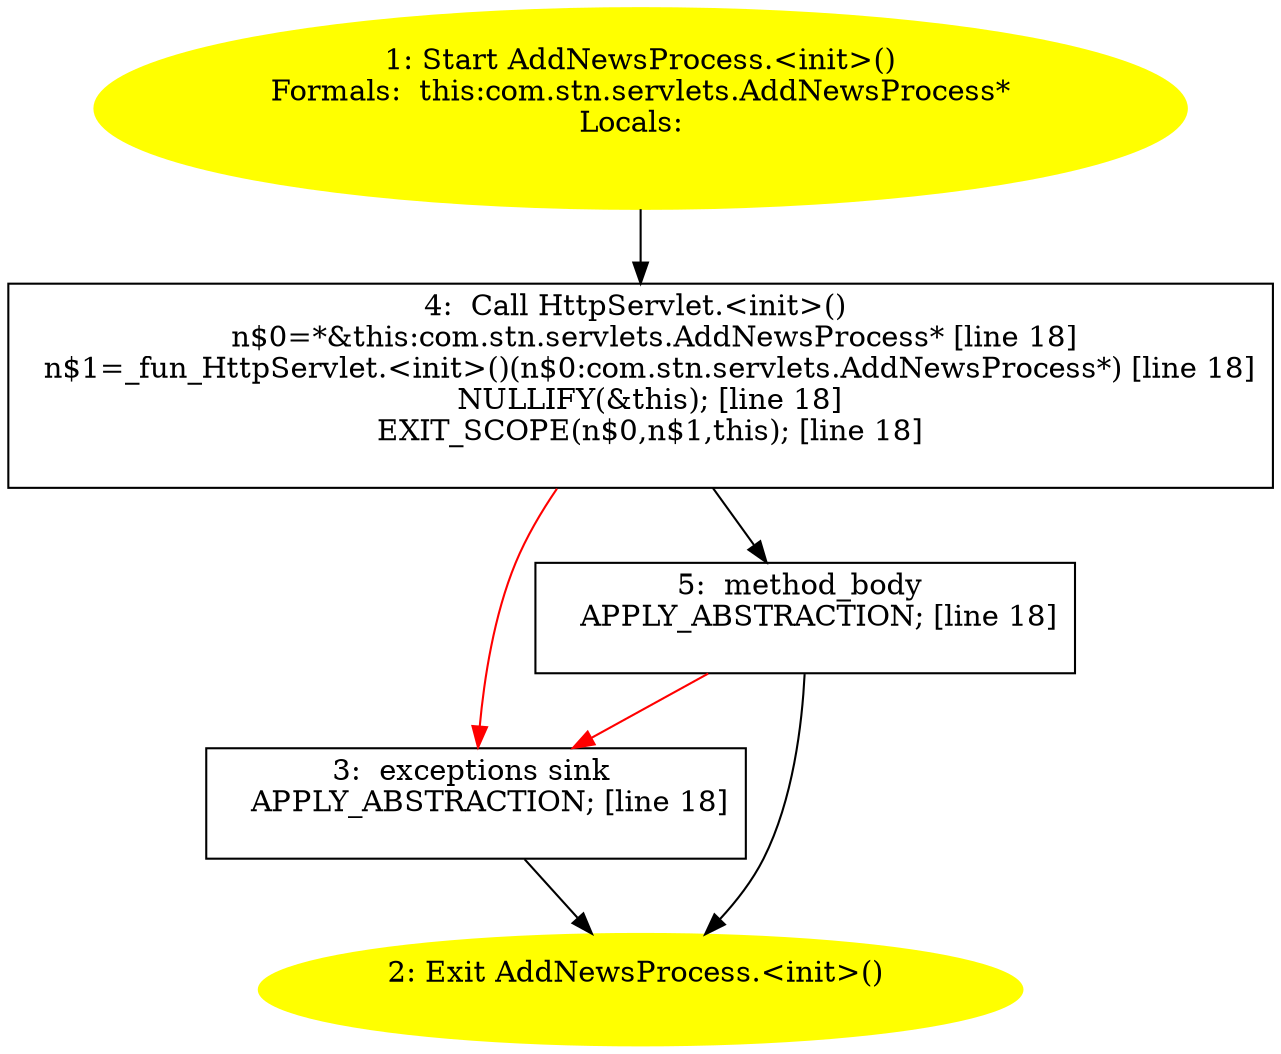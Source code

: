 /* @generated */
digraph cfg {
"com.stn.servlets.AddNewsProcess.<init>().046ba7026a8ddf4c5182c228b93b2fe6_1" [label="1: Start AddNewsProcess.<init>()\nFormals:  this:com.stn.servlets.AddNewsProcess*\nLocals:  \n  " color=yellow style=filled]
	

	 "com.stn.servlets.AddNewsProcess.<init>().046ba7026a8ddf4c5182c228b93b2fe6_1" -> "com.stn.servlets.AddNewsProcess.<init>().046ba7026a8ddf4c5182c228b93b2fe6_4" ;
"com.stn.servlets.AddNewsProcess.<init>().046ba7026a8ddf4c5182c228b93b2fe6_2" [label="2: Exit AddNewsProcess.<init>() \n  " color=yellow style=filled]
	

"com.stn.servlets.AddNewsProcess.<init>().046ba7026a8ddf4c5182c228b93b2fe6_3" [label="3:  exceptions sink \n   APPLY_ABSTRACTION; [line 18]\n " shape="box"]
	

	 "com.stn.servlets.AddNewsProcess.<init>().046ba7026a8ddf4c5182c228b93b2fe6_3" -> "com.stn.servlets.AddNewsProcess.<init>().046ba7026a8ddf4c5182c228b93b2fe6_2" ;
"com.stn.servlets.AddNewsProcess.<init>().046ba7026a8ddf4c5182c228b93b2fe6_4" [label="4:  Call HttpServlet.<init>() \n   n$0=*&this:com.stn.servlets.AddNewsProcess* [line 18]\n  n$1=_fun_HttpServlet.<init>()(n$0:com.stn.servlets.AddNewsProcess*) [line 18]\n  NULLIFY(&this); [line 18]\n  EXIT_SCOPE(n$0,n$1,this); [line 18]\n " shape="box"]
	

	 "com.stn.servlets.AddNewsProcess.<init>().046ba7026a8ddf4c5182c228b93b2fe6_4" -> "com.stn.servlets.AddNewsProcess.<init>().046ba7026a8ddf4c5182c228b93b2fe6_5" ;
	 "com.stn.servlets.AddNewsProcess.<init>().046ba7026a8ddf4c5182c228b93b2fe6_4" -> "com.stn.servlets.AddNewsProcess.<init>().046ba7026a8ddf4c5182c228b93b2fe6_3" [color="red" ];
"com.stn.servlets.AddNewsProcess.<init>().046ba7026a8ddf4c5182c228b93b2fe6_5" [label="5:  method_body \n   APPLY_ABSTRACTION; [line 18]\n " shape="box"]
	

	 "com.stn.servlets.AddNewsProcess.<init>().046ba7026a8ddf4c5182c228b93b2fe6_5" -> "com.stn.servlets.AddNewsProcess.<init>().046ba7026a8ddf4c5182c228b93b2fe6_2" ;
	 "com.stn.servlets.AddNewsProcess.<init>().046ba7026a8ddf4c5182c228b93b2fe6_5" -> "com.stn.servlets.AddNewsProcess.<init>().046ba7026a8ddf4c5182c228b93b2fe6_3" [color="red" ];
}
